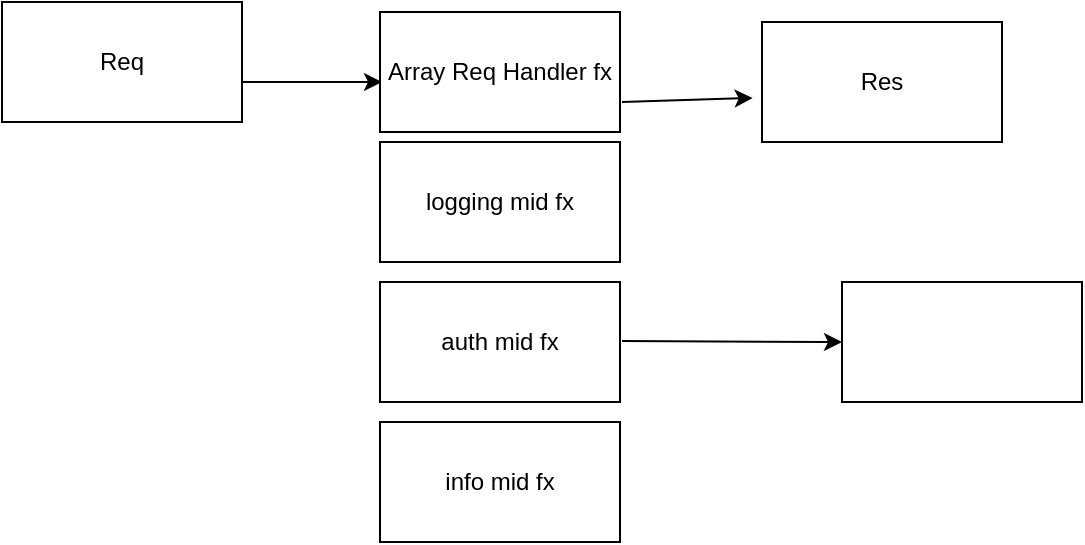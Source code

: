 <mxfile>
    <diagram id="9IN6zEOPifoaerTdNv_u" name="Page-1">
        <mxGraphModel dx="696" dy="422" grid="1" gridSize="10" guides="1" tooltips="1" connect="1" arrows="1" fold="1" page="1" pageScale="1" pageWidth="850" pageHeight="1100" math="0" shadow="0">
            <root>
                <mxCell id="0"/>
                <mxCell id="1" parent="0"/>
                <mxCell id="2" value="Req" style="rounded=0;whiteSpace=wrap;html=1;" vertex="1" parent="1">
                    <mxGeometry x="30" y="160" width="120" height="60" as="geometry"/>
                </mxCell>
                <mxCell id="4" value="" style="endArrow=classic;html=1;" edge="1" parent="1">
                    <mxGeometry width="50" height="50" relative="1" as="geometry">
                        <mxPoint x="150" y="200" as="sourcePoint"/>
                        <mxPoint x="220" y="200" as="targetPoint"/>
                    </mxGeometry>
                </mxCell>
                <mxCell id="5" value="Array Req Handler fx" style="rounded=0;whiteSpace=wrap;html=1;" vertex="1" parent="1">
                    <mxGeometry x="219" y="165" width="120" height="60" as="geometry"/>
                </mxCell>
                <mxCell id="6" value="" style="endArrow=classic;html=1;entryX=0;entryY=0.5;entryDx=0;entryDy=0;" edge="1" parent="1" target="12">
                    <mxGeometry width="50" height="50" relative="1" as="geometry">
                        <mxPoint x="340" y="329.5" as="sourcePoint"/>
                        <mxPoint x="410" y="329.5" as="targetPoint"/>
                    </mxGeometry>
                </mxCell>
                <mxCell id="8" value="Res" style="rounded=0;whiteSpace=wrap;html=1;" vertex="1" parent="1">
                    <mxGeometry x="410" y="170" width="120" height="60" as="geometry"/>
                </mxCell>
                <mxCell id="9" value="logging mid fx" style="rounded=0;whiteSpace=wrap;html=1;" vertex="1" parent="1">
                    <mxGeometry x="219" y="230" width="120" height="60" as="geometry"/>
                </mxCell>
                <mxCell id="10" value="auth mid fx" style="rounded=0;whiteSpace=wrap;html=1;" vertex="1" parent="1">
                    <mxGeometry x="219" y="300" width="120" height="60" as="geometry"/>
                </mxCell>
                <mxCell id="11" value="info mid fx" style="rounded=0;whiteSpace=wrap;html=1;" vertex="1" parent="1">
                    <mxGeometry x="219" y="370" width="120" height="60" as="geometry"/>
                </mxCell>
                <mxCell id="12" value="" style="rounded=0;whiteSpace=wrap;html=1;" vertex="1" parent="1">
                    <mxGeometry x="450" y="300" width="120" height="60" as="geometry"/>
                </mxCell>
                <mxCell id="13" value="" style="endArrow=classic;html=1;entryX=-0.039;entryY=0.633;entryDx=0;entryDy=0;entryPerimeter=0;" edge="1" parent="1" target="8">
                    <mxGeometry width="50" height="50" relative="1" as="geometry">
                        <mxPoint x="340" y="210" as="sourcePoint"/>
                        <mxPoint x="400" y="180" as="targetPoint"/>
                    </mxGeometry>
                </mxCell>
            </root>
        </mxGraphModel>
    </diagram>
</mxfile>